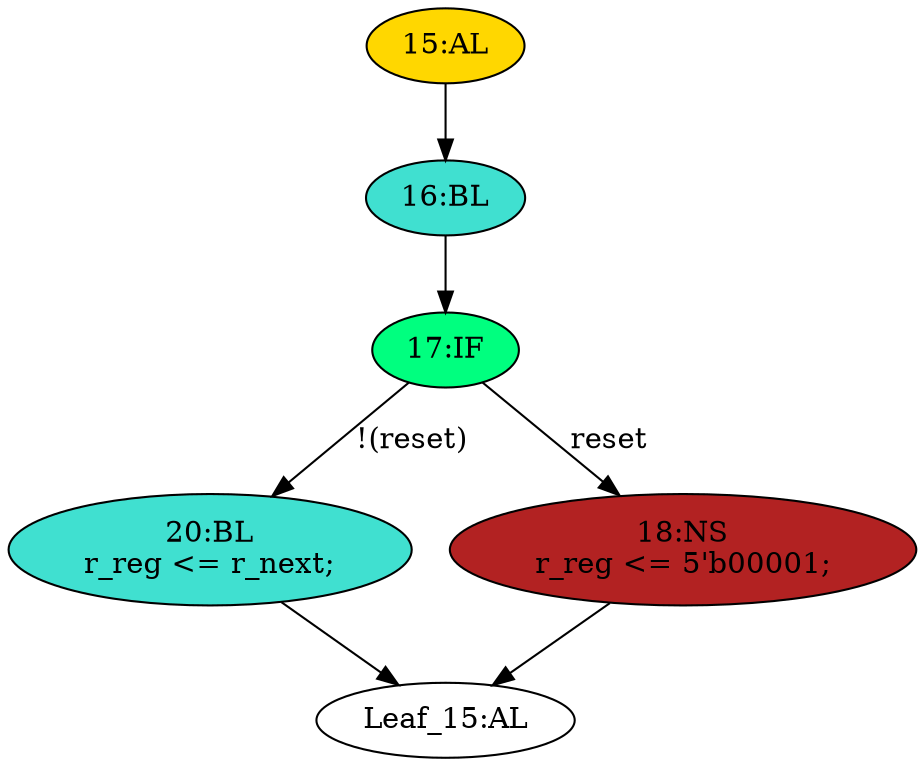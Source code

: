 strict digraph "" {
	node [label="\N"];
	"15:AL"	[ast="<pyverilog.vparser.ast.Always object at 0x7fe6298d8a90>",
		clk_sens=True,
		fillcolor=gold,
		label="15:AL",
		sens="['clk', 'reset']",
		statements="[]",
		style=filled,
		typ=Always,
		use_var="['reset', 'r_next']"];
	"16:BL"	[ast="<pyverilog.vparser.ast.Block object at 0x7fe6298d88d0>",
		fillcolor=turquoise,
		label="16:BL",
		statements="[]",
		style=filled,
		typ=Block];
	"15:AL" -> "16:BL"	[cond="[]",
		lineno=None];
	"20:BL"	[ast="<pyverilog.vparser.ast.Block object at 0x7fe6298d83d0>",
		fillcolor=turquoise,
		label="20:BL
r_reg <= r_next;",
		statements="[<pyverilog.vparser.ast.NonblockingSubstitution object at 0x7fe6291a4290>]",
		style=filled,
		typ=Block];
	"Leaf_15:AL"	[def_var="['r_reg']",
		label="Leaf_15:AL"];
	"20:BL" -> "Leaf_15:AL"	[cond="[]",
		lineno=None];
	"18:NS"	[ast="<pyverilog.vparser.ast.NonblockingSubstitution object at 0x7fe6291a4990>",
		fillcolor=firebrick,
		label="18:NS
r_reg <= 5'b00001;",
		statements="[<pyverilog.vparser.ast.NonblockingSubstitution object at 0x7fe6291a4990>]",
		style=filled,
		typ=NonblockingSubstitution];
	"18:NS" -> "Leaf_15:AL"	[cond="[]",
		lineno=None];
	"17:IF"	[ast="<pyverilog.vparser.ast.IfStatement object at 0x7fe6298d8510>",
		fillcolor=springgreen,
		label="17:IF",
		statements="[]",
		style=filled,
		typ=IfStatement];
	"17:IF" -> "20:BL"	[cond="['reset']",
		label="!(reset)",
		lineno=17];
	"17:IF" -> "18:NS"	[cond="['reset']",
		label=reset,
		lineno=17];
	"16:BL" -> "17:IF"	[cond="[]",
		lineno=None];
}
